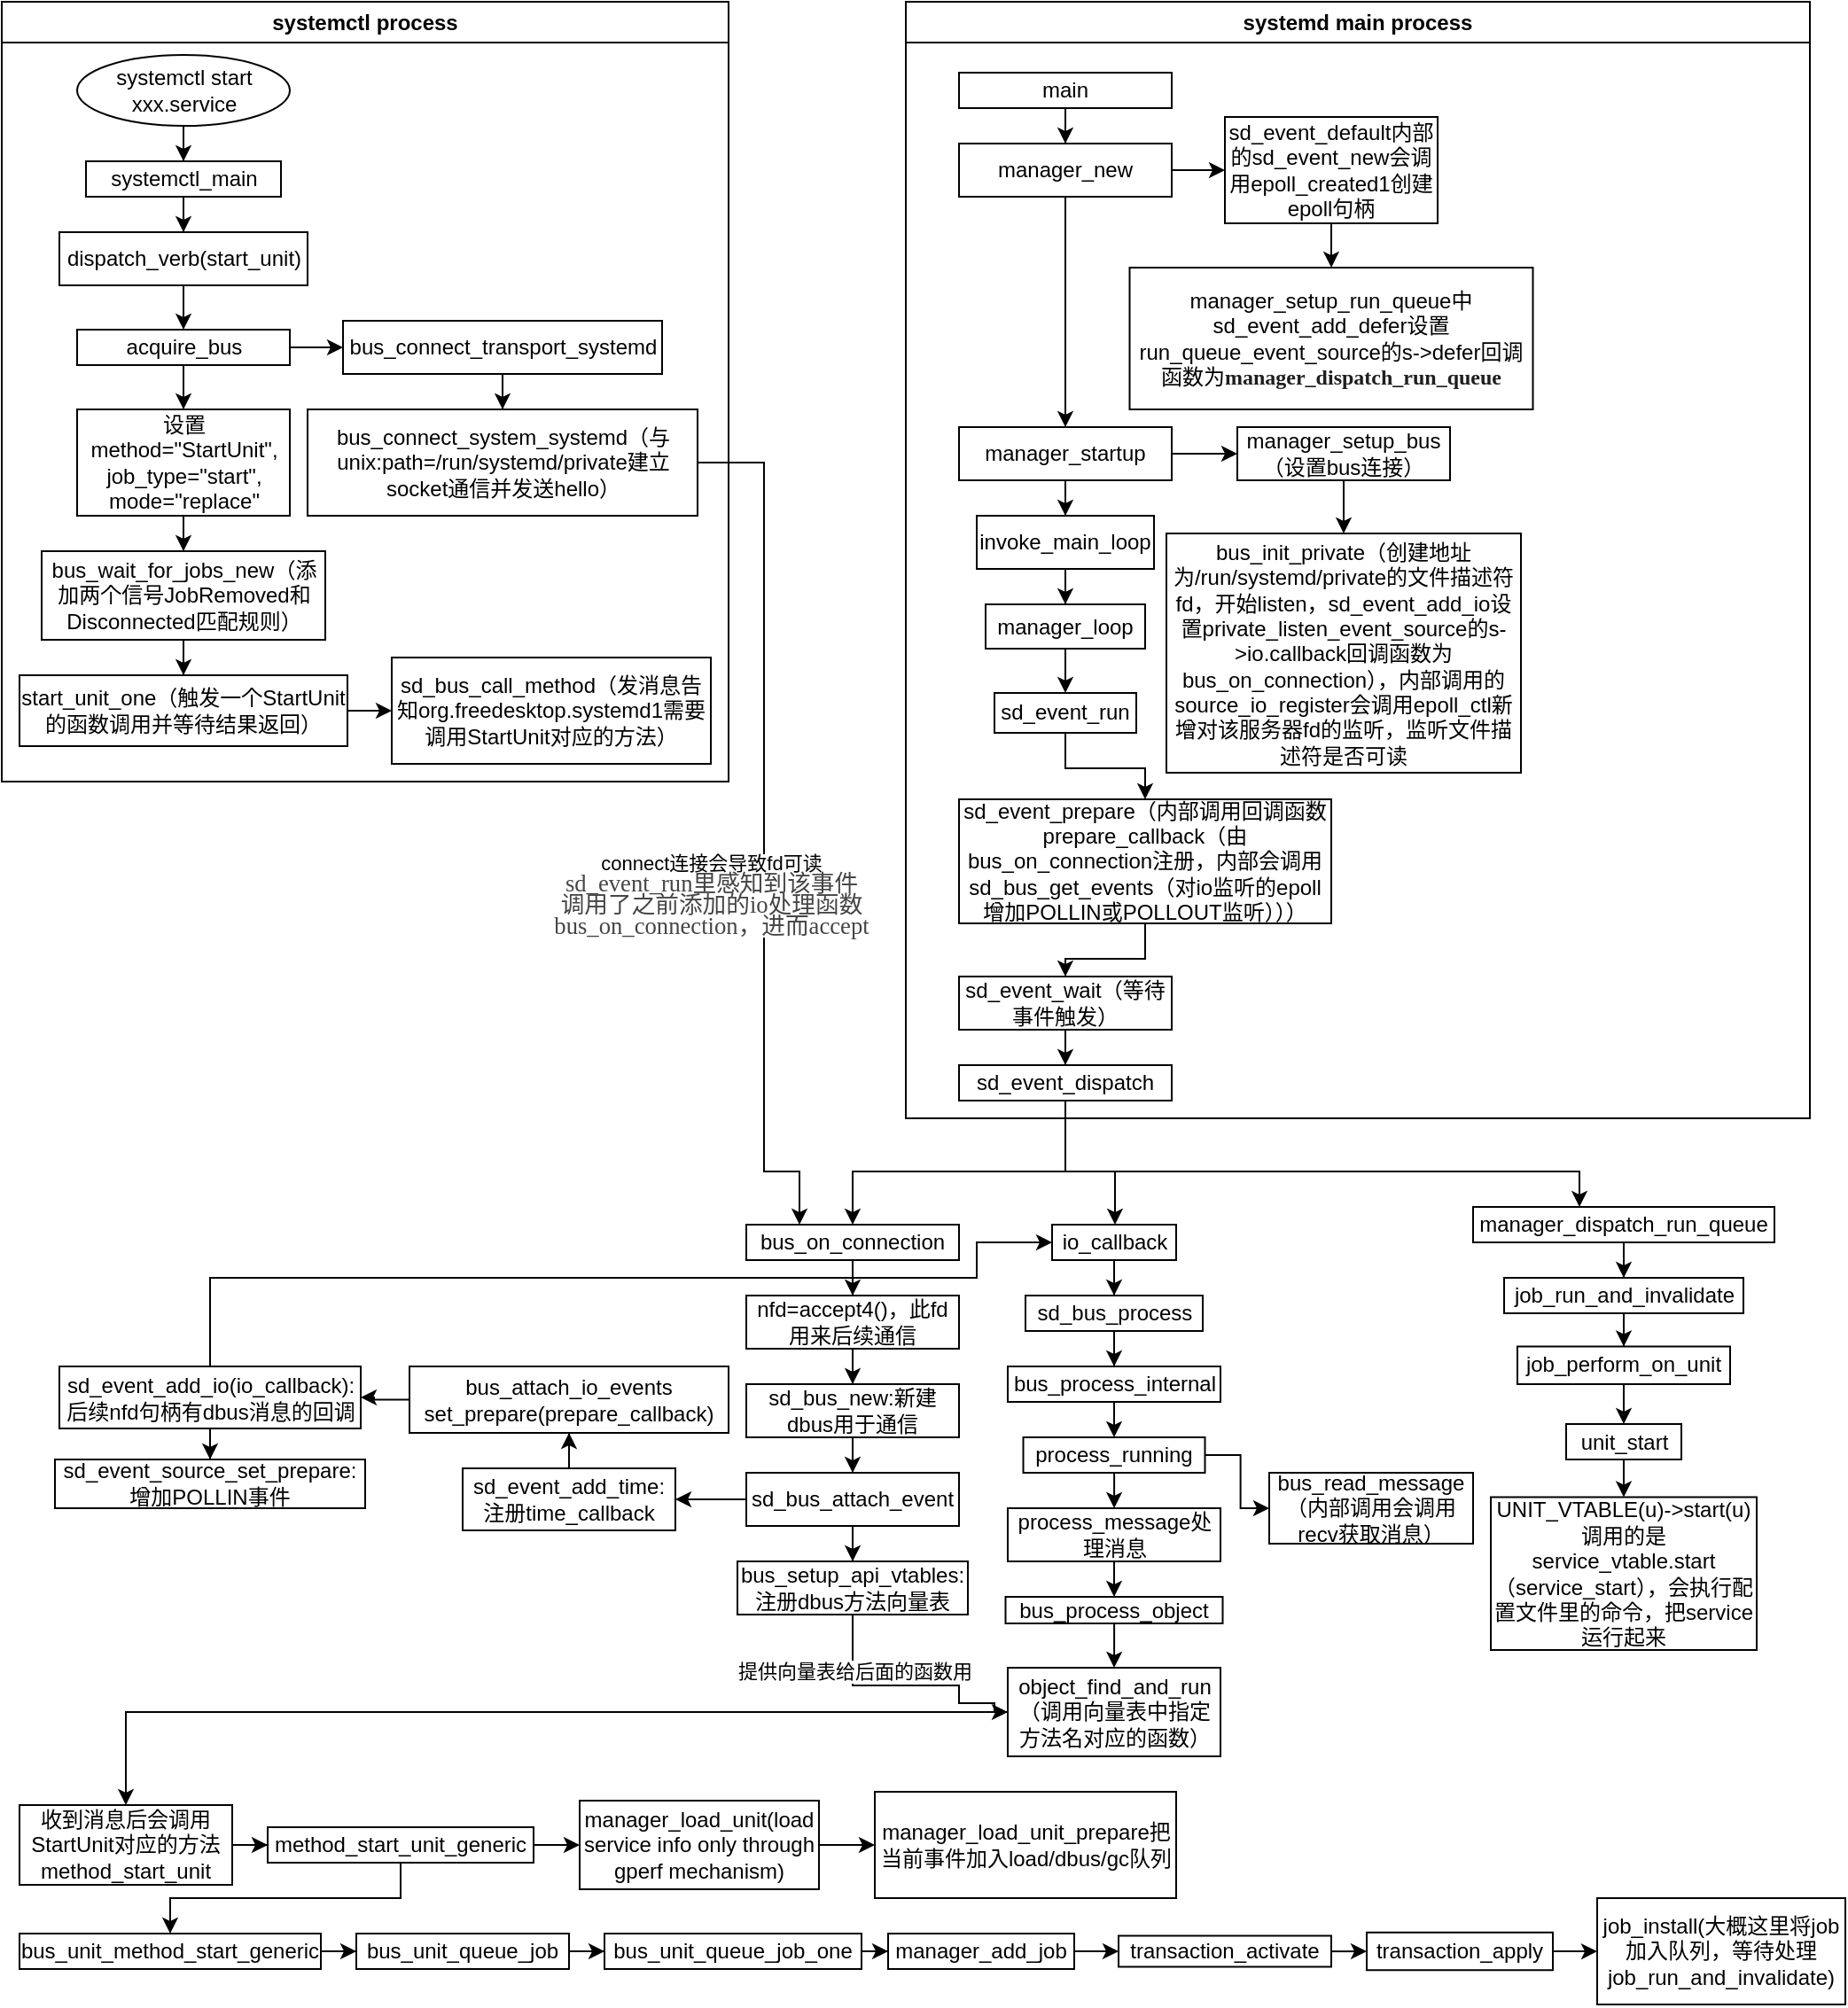 <mxfile version="21.6.8" type="github">
  <diagram name="第 1 页" id="Sv8gfq-oGtwOi1AYE0HM">
    <mxGraphModel dx="1724" dy="2164" grid="1" gridSize="10" guides="1" tooltips="1" connect="1" arrows="1" fold="1" page="1" pageScale="1" pageWidth="827" pageHeight="1169" math="0" shadow="0">
      <root>
        <mxCell id="0" />
        <mxCell id="1" parent="0" />
        <mxCell id="uN5XoOegQ3-Jw41yovLt-6" value="systemctl process" style="swimlane;whiteSpace=wrap;html=1;" vertex="1" parent="1">
          <mxGeometry x="20" y="-60" width="410" height="440" as="geometry">
            <mxRectangle x="70" y="-100" width="140" height="30" as="alternateBounds" />
          </mxGeometry>
        </mxCell>
        <mxCell id="uN5XoOegQ3-Jw41yovLt-11" value="" style="edgeStyle=orthogonalEdgeStyle;rounded=0;orthogonalLoop=1;jettySize=auto;html=1;" edge="1" parent="uN5XoOegQ3-Jw41yovLt-6" source="uN5XoOegQ3-Jw41yovLt-3" target="uN5XoOegQ3-Jw41yovLt-10">
          <mxGeometry relative="1" as="geometry" />
        </mxCell>
        <mxCell id="uN5XoOegQ3-Jw41yovLt-3" value="systemctl_main" style="whiteSpace=wrap;html=1;rounded=0;" vertex="1" parent="uN5XoOegQ3-Jw41yovLt-6">
          <mxGeometry x="47.5" y="90" width="110" height="20" as="geometry" />
        </mxCell>
        <mxCell id="uN5XoOegQ3-Jw41yovLt-31" style="edgeStyle=orthogonalEdgeStyle;rounded=0;orthogonalLoop=1;jettySize=auto;html=1;entryX=0.5;entryY=0;entryDx=0;entryDy=0;" edge="1" parent="uN5XoOegQ3-Jw41yovLt-6" source="uN5XoOegQ3-Jw41yovLt-8" target="uN5XoOegQ3-Jw41yovLt-3">
          <mxGeometry relative="1" as="geometry" />
        </mxCell>
        <mxCell id="uN5XoOegQ3-Jw41yovLt-8" value="systemctl start xxx.service" style="ellipse;whiteSpace=wrap;html=1;" vertex="1" parent="uN5XoOegQ3-Jw41yovLt-6">
          <mxGeometry x="42.5" y="30" width="120" height="40" as="geometry" />
        </mxCell>
        <mxCell id="uN5XoOegQ3-Jw41yovLt-13" value="" style="edgeStyle=orthogonalEdgeStyle;rounded=0;orthogonalLoop=1;jettySize=auto;html=1;" edge="1" parent="uN5XoOegQ3-Jw41yovLt-6" source="uN5XoOegQ3-Jw41yovLt-10" target="uN5XoOegQ3-Jw41yovLt-12">
          <mxGeometry relative="1" as="geometry" />
        </mxCell>
        <mxCell id="uN5XoOegQ3-Jw41yovLt-10" value="dispatch_verb(start_unit)" style="whiteSpace=wrap;html=1;rounded=0;" vertex="1" parent="uN5XoOegQ3-Jw41yovLt-6">
          <mxGeometry x="32.5" y="130" width="140" height="30" as="geometry" />
        </mxCell>
        <mxCell id="uN5XoOegQ3-Jw41yovLt-15" value="" style="edgeStyle=orthogonalEdgeStyle;rounded=0;orthogonalLoop=1;jettySize=auto;html=1;" edge="1" parent="uN5XoOegQ3-Jw41yovLt-6" source="uN5XoOegQ3-Jw41yovLt-12" target="uN5XoOegQ3-Jw41yovLt-14">
          <mxGeometry relative="1" as="geometry" />
        </mxCell>
        <mxCell id="uN5XoOegQ3-Jw41yovLt-19" value="" style="edgeStyle=orthogonalEdgeStyle;rounded=0;orthogonalLoop=1;jettySize=auto;html=1;" edge="1" parent="uN5XoOegQ3-Jw41yovLt-6" source="uN5XoOegQ3-Jw41yovLt-12" target="uN5XoOegQ3-Jw41yovLt-18">
          <mxGeometry relative="1" as="geometry" />
        </mxCell>
        <mxCell id="uN5XoOegQ3-Jw41yovLt-12" value="acquire_bus" style="rounded=0;whiteSpace=wrap;html=1;" vertex="1" parent="uN5XoOegQ3-Jw41yovLt-6">
          <mxGeometry x="42.5" y="185" width="120" height="20" as="geometry" />
        </mxCell>
        <mxCell id="uN5XoOegQ3-Jw41yovLt-17" value="" style="edgeStyle=orthogonalEdgeStyle;rounded=0;orthogonalLoop=1;jettySize=auto;html=1;" edge="1" parent="uN5XoOegQ3-Jw41yovLt-6" source="uN5XoOegQ3-Jw41yovLt-14" target="uN5XoOegQ3-Jw41yovLt-16">
          <mxGeometry relative="1" as="geometry" />
        </mxCell>
        <mxCell id="uN5XoOegQ3-Jw41yovLt-14" value="bus_connect_transport_systemd" style="whiteSpace=wrap;html=1;rounded=0;" vertex="1" parent="uN5XoOegQ3-Jw41yovLt-6">
          <mxGeometry x="192.5" y="180" width="180" height="30" as="geometry" />
        </mxCell>
        <mxCell id="uN5XoOegQ3-Jw41yovLt-16" value="bus_connect_system_systemd（与unix:path=/run/systemd/private建立socket通信并发送hello）" style="whiteSpace=wrap;html=1;rounded=0;" vertex="1" parent="uN5XoOegQ3-Jw41yovLt-6">
          <mxGeometry x="172.5" y="230" width="220" height="60" as="geometry" />
        </mxCell>
        <mxCell id="uN5XoOegQ3-Jw41yovLt-23" value="" style="edgeStyle=orthogonalEdgeStyle;rounded=0;orthogonalLoop=1;jettySize=auto;html=1;" edge="1" parent="uN5XoOegQ3-Jw41yovLt-6" source="uN5XoOegQ3-Jw41yovLt-18" target="uN5XoOegQ3-Jw41yovLt-22">
          <mxGeometry relative="1" as="geometry" />
        </mxCell>
        <mxCell id="uN5XoOegQ3-Jw41yovLt-18" value="设置method=&quot;StartUnit&quot;, job_type=&quot;start&quot;, mode=&quot;replace&quot;" style="whiteSpace=wrap;html=1;rounded=0;" vertex="1" parent="uN5XoOegQ3-Jw41yovLt-6">
          <mxGeometry x="42.5" y="230" width="120" height="60" as="geometry" />
        </mxCell>
        <mxCell id="uN5XoOegQ3-Jw41yovLt-25" value="" style="edgeStyle=orthogonalEdgeStyle;rounded=0;orthogonalLoop=1;jettySize=auto;html=1;" edge="1" parent="uN5XoOegQ3-Jw41yovLt-6" source="uN5XoOegQ3-Jw41yovLt-22" target="uN5XoOegQ3-Jw41yovLt-24">
          <mxGeometry relative="1" as="geometry" />
        </mxCell>
        <mxCell id="uN5XoOegQ3-Jw41yovLt-22" value="bus_wait_for_jobs_new（添加两个信号JobRemoved和Disconnected匹配规则）" style="whiteSpace=wrap;html=1;rounded=0;" vertex="1" parent="uN5XoOegQ3-Jw41yovLt-6">
          <mxGeometry x="22.5" y="310" width="160" height="50" as="geometry" />
        </mxCell>
        <mxCell id="uN5XoOegQ3-Jw41yovLt-27" value="" style="edgeStyle=orthogonalEdgeStyle;rounded=0;orthogonalLoop=1;jettySize=auto;html=1;" edge="1" parent="uN5XoOegQ3-Jw41yovLt-6" source="uN5XoOegQ3-Jw41yovLt-24" target="uN5XoOegQ3-Jw41yovLt-26">
          <mxGeometry relative="1" as="geometry" />
        </mxCell>
        <mxCell id="uN5XoOegQ3-Jw41yovLt-24" value="start_unit_one（触发一个StartUnit的函数调用并等待结果返回）" style="whiteSpace=wrap;html=1;rounded=0;" vertex="1" parent="uN5XoOegQ3-Jw41yovLt-6">
          <mxGeometry x="10" y="380" width="185" height="40" as="geometry" />
        </mxCell>
        <mxCell id="uN5XoOegQ3-Jw41yovLt-26" value="sd_bus_call_method（发消息告知org.freedesktop.systemd1需要调用StartUnit对应的方法）" style="whiteSpace=wrap;html=1;rounded=0;" vertex="1" parent="uN5XoOegQ3-Jw41yovLt-6">
          <mxGeometry x="220" y="370" width="180" height="60" as="geometry" />
        </mxCell>
        <mxCell id="uN5XoOegQ3-Jw41yovLt-33" value="systemd main process" style="swimlane;whiteSpace=wrap;html=1;" vertex="1" parent="1">
          <mxGeometry x="530" y="-60" width="510" height="630" as="geometry">
            <mxRectangle x="530" y="-60" width="170" height="30" as="alternateBounds" />
          </mxGeometry>
        </mxCell>
        <mxCell id="uN5XoOegQ3-Jw41yovLt-36" value="" style="edgeStyle=orthogonalEdgeStyle;rounded=0;orthogonalLoop=1;jettySize=auto;html=1;" edge="1" parent="uN5XoOegQ3-Jw41yovLt-33" source="uN5XoOegQ3-Jw41yovLt-34" target="uN5XoOegQ3-Jw41yovLt-35">
          <mxGeometry relative="1" as="geometry" />
        </mxCell>
        <mxCell id="uN5XoOegQ3-Jw41yovLt-34" value="main" style="whiteSpace=wrap;html=1;" vertex="1" parent="uN5XoOegQ3-Jw41yovLt-33">
          <mxGeometry x="30" y="40" width="120" height="20" as="geometry" />
        </mxCell>
        <mxCell id="uN5XoOegQ3-Jw41yovLt-38" value="" style="edgeStyle=orthogonalEdgeStyle;rounded=0;orthogonalLoop=1;jettySize=auto;html=1;" edge="1" parent="uN5XoOegQ3-Jw41yovLt-33" source="uN5XoOegQ3-Jw41yovLt-35" target="uN5XoOegQ3-Jw41yovLt-37">
          <mxGeometry relative="1" as="geometry" />
        </mxCell>
        <mxCell id="uN5XoOegQ3-Jw41yovLt-47" value="" style="edgeStyle=orthogonalEdgeStyle;rounded=0;orthogonalLoop=1;jettySize=auto;html=1;" edge="1" parent="uN5XoOegQ3-Jw41yovLt-33" source="uN5XoOegQ3-Jw41yovLt-35" target="uN5XoOegQ3-Jw41yovLt-46">
          <mxGeometry relative="1" as="geometry" />
        </mxCell>
        <mxCell id="uN5XoOegQ3-Jw41yovLt-35" value="manager_new" style="whiteSpace=wrap;html=1;" vertex="1" parent="uN5XoOegQ3-Jw41yovLt-33">
          <mxGeometry x="30" y="80" width="120" height="30" as="geometry" />
        </mxCell>
        <mxCell id="uN5XoOegQ3-Jw41yovLt-43" value="" style="edgeStyle=orthogonalEdgeStyle;rounded=0;orthogonalLoop=1;jettySize=auto;html=1;" edge="1" parent="uN5XoOegQ3-Jw41yovLt-33" source="uN5XoOegQ3-Jw41yovLt-37" target="uN5XoOegQ3-Jw41yovLt-39">
          <mxGeometry relative="1" as="geometry" />
        </mxCell>
        <mxCell id="uN5XoOegQ3-Jw41yovLt-37" value="sd_event_default内部的sd_event_new会调用epoll_created1创建epoll句柄" style="whiteSpace=wrap;html=1;" vertex="1" parent="uN5XoOegQ3-Jw41yovLt-33">
          <mxGeometry x="180" y="65" width="120" height="60" as="geometry" />
        </mxCell>
        <mxCell id="uN5XoOegQ3-Jw41yovLt-39" value="manager_setup_run_queue中sd_event_add_defer设置run_queue_event_source的s-&amp;gt;defer回调函数为&lt;span style=&quot;font-family: &amp;quot;Microsoft YaHei&amp;quot;; font-weight: 600;&quot;&gt;&lt;font style=&quot;font-size: 12px;&quot; color=&quot;#1e1e1e&quot;&gt;manager_dispatch_run_queue&lt;/font&gt;&lt;/span&gt;" style="whiteSpace=wrap;html=1;align=center;verticalAlign=middle;" vertex="1" parent="uN5XoOegQ3-Jw41yovLt-33">
          <mxGeometry x="126.25" y="150" width="227.5" height="80" as="geometry" />
        </mxCell>
        <mxCell id="uN5XoOegQ3-Jw41yovLt-50" value="" style="edgeStyle=orthogonalEdgeStyle;rounded=0;orthogonalLoop=1;jettySize=auto;html=1;" edge="1" parent="uN5XoOegQ3-Jw41yovLt-33" source="uN5XoOegQ3-Jw41yovLt-46" target="uN5XoOegQ3-Jw41yovLt-49">
          <mxGeometry relative="1" as="geometry" />
        </mxCell>
        <mxCell id="uN5XoOegQ3-Jw41yovLt-54" value="" style="edgeStyle=orthogonalEdgeStyle;rounded=0;orthogonalLoop=1;jettySize=auto;html=1;" edge="1" parent="uN5XoOegQ3-Jw41yovLt-33" source="uN5XoOegQ3-Jw41yovLt-46" target="uN5XoOegQ3-Jw41yovLt-53">
          <mxGeometry relative="1" as="geometry" />
        </mxCell>
        <mxCell id="uN5XoOegQ3-Jw41yovLt-46" value="manager_startup" style="whiteSpace=wrap;html=1;" vertex="1" parent="uN5XoOegQ3-Jw41yovLt-33">
          <mxGeometry x="30" y="240" width="120" height="30" as="geometry" />
        </mxCell>
        <mxCell id="uN5XoOegQ3-Jw41yovLt-52" value="" style="edgeStyle=orthogonalEdgeStyle;rounded=0;orthogonalLoop=1;jettySize=auto;html=1;" edge="1" parent="uN5XoOegQ3-Jw41yovLt-33" source="uN5XoOegQ3-Jw41yovLt-49" target="uN5XoOegQ3-Jw41yovLt-51">
          <mxGeometry relative="1" as="geometry" />
        </mxCell>
        <mxCell id="uN5XoOegQ3-Jw41yovLt-49" value="manager_setup_bus（设置bus连接）" style="whiteSpace=wrap;html=1;" vertex="1" parent="uN5XoOegQ3-Jw41yovLt-33">
          <mxGeometry x="187" y="240" width="120" height="30" as="geometry" />
        </mxCell>
        <mxCell id="uN5XoOegQ3-Jw41yovLt-51" value="bus_init_private（创建地址为/run/systemd/private的文件描述符fd，开始listen，sd_event_add_io设置private_listen_event_source的s-&amp;gt;io.callback回调函数为bus_on_connection），内部调用的source_io_register会调用epoll_ctl新增对该服务器fd的监听，监听文件描述符是否可读" style="whiteSpace=wrap;html=1;" vertex="1" parent="uN5XoOegQ3-Jw41yovLt-33">
          <mxGeometry x="147" y="300" width="200" height="135" as="geometry" />
        </mxCell>
        <mxCell id="uN5XoOegQ3-Jw41yovLt-56" value="" style="edgeStyle=orthogonalEdgeStyle;rounded=0;orthogonalLoop=1;jettySize=auto;html=1;" edge="1" parent="uN5XoOegQ3-Jw41yovLt-33" source="uN5XoOegQ3-Jw41yovLt-53" target="uN5XoOegQ3-Jw41yovLt-55">
          <mxGeometry relative="1" as="geometry" />
        </mxCell>
        <mxCell id="uN5XoOegQ3-Jw41yovLt-53" value="invoke_main_loop" style="whiteSpace=wrap;html=1;" vertex="1" parent="uN5XoOegQ3-Jw41yovLt-33">
          <mxGeometry x="40" y="290" width="100" height="30" as="geometry" />
        </mxCell>
        <mxCell id="uN5XoOegQ3-Jw41yovLt-58" value="" style="edgeStyle=orthogonalEdgeStyle;rounded=0;orthogonalLoop=1;jettySize=auto;html=1;" edge="1" parent="uN5XoOegQ3-Jw41yovLt-33" source="uN5XoOegQ3-Jw41yovLt-55" target="uN5XoOegQ3-Jw41yovLt-57">
          <mxGeometry relative="1" as="geometry" />
        </mxCell>
        <mxCell id="uN5XoOegQ3-Jw41yovLt-55" value="manager_loop" style="whiteSpace=wrap;html=1;" vertex="1" parent="uN5XoOegQ3-Jw41yovLt-33">
          <mxGeometry x="45" y="340" width="90" height="25" as="geometry" />
        </mxCell>
        <mxCell id="uN5XoOegQ3-Jw41yovLt-60" value="" style="edgeStyle=orthogonalEdgeStyle;rounded=0;orthogonalLoop=1;jettySize=auto;html=1;" edge="1" parent="uN5XoOegQ3-Jw41yovLt-33" source="uN5XoOegQ3-Jw41yovLt-57" target="uN5XoOegQ3-Jw41yovLt-59">
          <mxGeometry relative="1" as="geometry" />
        </mxCell>
        <mxCell id="uN5XoOegQ3-Jw41yovLt-57" value="sd_event_run" style="whiteSpace=wrap;html=1;" vertex="1" parent="uN5XoOegQ3-Jw41yovLt-33">
          <mxGeometry x="50" y="390" width="80" height="22.5" as="geometry" />
        </mxCell>
        <mxCell id="uN5XoOegQ3-Jw41yovLt-62" value="" style="edgeStyle=orthogonalEdgeStyle;rounded=0;orthogonalLoop=1;jettySize=auto;html=1;" edge="1" parent="uN5XoOegQ3-Jw41yovLt-33" source="uN5XoOegQ3-Jw41yovLt-59" target="uN5XoOegQ3-Jw41yovLt-61">
          <mxGeometry relative="1" as="geometry" />
        </mxCell>
        <mxCell id="uN5XoOegQ3-Jw41yovLt-59" value="sd_event_prepare（内部调用回调函数prepare_callback（由bus_on_connection注册，内部会调用sd_bus_get_events（对io监听的epoll增加POLLIN或POLLOUT监听）））" style="whiteSpace=wrap;html=1;" vertex="1" parent="uN5XoOegQ3-Jw41yovLt-33">
          <mxGeometry x="30" y="450" width="210" height="70" as="geometry" />
        </mxCell>
        <mxCell id="uN5XoOegQ3-Jw41yovLt-64" value="" style="edgeStyle=orthogonalEdgeStyle;rounded=0;orthogonalLoop=1;jettySize=auto;html=1;" edge="1" parent="uN5XoOegQ3-Jw41yovLt-33" source="uN5XoOegQ3-Jw41yovLt-61" target="uN5XoOegQ3-Jw41yovLt-63">
          <mxGeometry relative="1" as="geometry" />
        </mxCell>
        <mxCell id="uN5XoOegQ3-Jw41yovLt-61" value="sd_event_wait（等待事件触发）" style="whiteSpace=wrap;html=1;" vertex="1" parent="uN5XoOegQ3-Jw41yovLt-33">
          <mxGeometry x="30" y="550" width="120" height="30" as="geometry" />
        </mxCell>
        <mxCell id="uN5XoOegQ3-Jw41yovLt-63" value="sd_event_dispatch" style="whiteSpace=wrap;html=1;" vertex="1" parent="uN5XoOegQ3-Jw41yovLt-33">
          <mxGeometry x="30" y="600" width="120" height="20" as="geometry" />
        </mxCell>
        <mxCell id="uN5XoOegQ3-Jw41yovLt-67" style="edgeStyle=orthogonalEdgeStyle;rounded=0;orthogonalLoop=1;jettySize=auto;html=1;entryX=0.25;entryY=0;entryDx=0;entryDy=0;" edge="1" parent="1" source="uN5XoOegQ3-Jw41yovLt-16" target="uN5XoOegQ3-Jw41yovLt-65">
          <mxGeometry relative="1" as="geometry">
            <Array as="points">
              <mxPoint x="450" y="200" />
              <mxPoint x="450" y="600" />
              <mxPoint x="470" y="600" />
            </Array>
          </mxGeometry>
        </mxCell>
        <mxCell id="uN5XoOegQ3-Jw41yovLt-68" value="&lt;p style=&quot;margin: 0px; line-height: 100%;&quot; align=&quot;center&quot;&gt;connect连接会导致fd可读&lt;/p&gt;&lt;p style=&quot;margin: 0px; line-height: 100%;&quot; align=&quot;center&quot;&gt;&lt;span style=&quot;color: rgb(69, 69, 69); font-family: &amp;quot;Microsoft YaHei&amp;quot;; font-size: 10pt;&quot;&gt;sd_event_run里感知到该事件&lt;/span&gt;&lt;/p&gt;&lt;p style=&quot;margin: 0px; line-height: 100%;&quot; align=&quot;center&quot;&gt;&lt;span style=&quot;font-family: &amp;quot;Microsoft YaHei&amp;quot;; font-size: 10pt; color: rgb(69, 69, 69);&quot;&gt;调用了之前添加的io处理函数&lt;/span&gt;&lt;/p&gt;&lt;p style=&quot;margin: 0px; line-height: 100%;&quot; align=&quot;center&quot;&gt;&lt;span style=&quot;font-family: &amp;quot;Microsoft YaHei&amp;quot;; font-size: 10pt; color: rgb(69, 69, 69);&quot;&gt;bus_on_connection，进而accept&lt;/span&gt;&lt;/p&gt;" style="edgeLabel;html=1;align=center;verticalAlign=middle;resizable=0;points=[];labelBackgroundColor=default;labelBorderColor=none;" vertex="1" connectable="0" parent="uN5XoOegQ3-Jw41yovLt-67">
          <mxGeometry x="-0.057" y="-1" relative="1" as="geometry">
            <mxPoint x="-29" y="51" as="offset" />
          </mxGeometry>
        </mxCell>
        <mxCell id="uN5XoOegQ3-Jw41yovLt-70" value="" style="edgeStyle=orthogonalEdgeStyle;rounded=0;orthogonalLoop=1;jettySize=auto;html=1;" edge="1" parent="1" source="uN5XoOegQ3-Jw41yovLt-65" target="uN5XoOegQ3-Jw41yovLt-69">
          <mxGeometry relative="1" as="geometry" />
        </mxCell>
        <mxCell id="uN5XoOegQ3-Jw41yovLt-65" value="bus_on_connection" style="whiteSpace=wrap;html=1;" vertex="1" parent="1">
          <mxGeometry x="440" y="630" width="120" height="20" as="geometry" />
        </mxCell>
        <mxCell id="uN5XoOegQ3-Jw41yovLt-66" value="" style="edgeStyle=orthogonalEdgeStyle;rounded=0;orthogonalLoop=1;jettySize=auto;html=1;" edge="1" parent="1" source="uN5XoOegQ3-Jw41yovLt-63" target="uN5XoOegQ3-Jw41yovLt-65">
          <mxGeometry relative="1" as="geometry">
            <Array as="points">
              <mxPoint x="620" y="600" />
              <mxPoint x="500" y="600" />
            </Array>
          </mxGeometry>
        </mxCell>
        <mxCell id="uN5XoOegQ3-Jw41yovLt-72" value="" style="edgeStyle=orthogonalEdgeStyle;rounded=0;orthogonalLoop=1;jettySize=auto;html=1;" edge="1" parent="1" source="uN5XoOegQ3-Jw41yovLt-69" target="uN5XoOegQ3-Jw41yovLt-71">
          <mxGeometry relative="1" as="geometry" />
        </mxCell>
        <mxCell id="uN5XoOegQ3-Jw41yovLt-69" value="nfd=accept4()，此fd用来后续通信" style="whiteSpace=wrap;html=1;" vertex="1" parent="1">
          <mxGeometry x="440" y="670" width="120" height="30" as="geometry" />
        </mxCell>
        <mxCell id="uN5XoOegQ3-Jw41yovLt-74" value="" style="edgeStyle=orthogonalEdgeStyle;rounded=0;orthogonalLoop=1;jettySize=auto;html=1;" edge="1" parent="1" source="uN5XoOegQ3-Jw41yovLt-71" target="uN5XoOegQ3-Jw41yovLt-73">
          <mxGeometry relative="1" as="geometry" />
        </mxCell>
        <mxCell id="uN5XoOegQ3-Jw41yovLt-71" value="sd_bus_new:新建dbus用于通信" style="whiteSpace=wrap;html=1;" vertex="1" parent="1">
          <mxGeometry x="440" y="720" width="120" height="30" as="geometry" />
        </mxCell>
        <mxCell id="uN5XoOegQ3-Jw41yovLt-76" value="" style="edgeStyle=orthogonalEdgeStyle;rounded=0;orthogonalLoop=1;jettySize=auto;html=1;" edge="1" parent="1" source="uN5XoOegQ3-Jw41yovLt-73" target="uN5XoOegQ3-Jw41yovLt-75">
          <mxGeometry relative="1" as="geometry" />
        </mxCell>
        <mxCell id="uN5XoOegQ3-Jw41yovLt-78" value="" style="edgeStyle=orthogonalEdgeStyle;rounded=0;orthogonalLoop=1;jettySize=auto;html=1;" edge="1" parent="1" source="uN5XoOegQ3-Jw41yovLt-73" target="uN5XoOegQ3-Jw41yovLt-77">
          <mxGeometry relative="1" as="geometry" />
        </mxCell>
        <mxCell id="uN5XoOegQ3-Jw41yovLt-73" value="sd_bus_attach_event" style="whiteSpace=wrap;html=1;" vertex="1" parent="1">
          <mxGeometry x="440" y="770" width="120" height="30" as="geometry" />
        </mxCell>
        <mxCell id="uN5XoOegQ3-Jw41yovLt-104" style="edgeStyle=orthogonalEdgeStyle;rounded=0;orthogonalLoop=1;jettySize=auto;html=1;entryX=0;entryY=0.5;entryDx=0;entryDy=0;" edge="1" parent="1" source="uN5XoOegQ3-Jw41yovLt-75" target="uN5XoOegQ3-Jw41yovLt-102">
          <mxGeometry relative="1" as="geometry">
            <Array as="points">
              <mxPoint x="500" y="890" />
              <mxPoint x="560" y="890" />
              <mxPoint x="560" y="900" />
              <mxPoint x="580" y="900" />
              <mxPoint x="580" y="905" />
            </Array>
          </mxGeometry>
        </mxCell>
        <mxCell id="uN5XoOegQ3-Jw41yovLt-105" value="提供向量表给后面的函数用" style="edgeLabel;html=1;align=center;verticalAlign=middle;resizable=0;points=[];" vertex="1" connectable="0" parent="uN5XoOegQ3-Jw41yovLt-104">
          <mxGeometry x="-0.561" y="1" relative="1" as="geometry">
            <mxPoint as="offset" />
          </mxGeometry>
        </mxCell>
        <mxCell id="uN5XoOegQ3-Jw41yovLt-75" value="bus_setup_api_vtables:注册dbus方法向量表" style="whiteSpace=wrap;html=1;" vertex="1" parent="1">
          <mxGeometry x="435" y="820" width="130" height="30" as="geometry" />
        </mxCell>
        <mxCell id="uN5XoOegQ3-Jw41yovLt-80" value="" style="edgeStyle=orthogonalEdgeStyle;rounded=0;orthogonalLoop=1;jettySize=auto;html=1;" edge="1" parent="1" source="uN5XoOegQ3-Jw41yovLt-77" target="uN5XoOegQ3-Jw41yovLt-79">
          <mxGeometry relative="1" as="geometry" />
        </mxCell>
        <mxCell id="uN5XoOegQ3-Jw41yovLt-77" value="sd_event_add_time:注册time_callback" style="whiteSpace=wrap;html=1;" vertex="1" parent="1">
          <mxGeometry x="280" y="767.5" width="120" height="35" as="geometry" />
        </mxCell>
        <mxCell id="uN5XoOegQ3-Jw41yovLt-82" value="" style="edgeStyle=orthogonalEdgeStyle;rounded=0;orthogonalLoop=1;jettySize=auto;html=1;" edge="1" parent="1" source="uN5XoOegQ3-Jw41yovLt-79" target="uN5XoOegQ3-Jw41yovLt-81">
          <mxGeometry relative="1" as="geometry" />
        </mxCell>
        <mxCell id="uN5XoOegQ3-Jw41yovLt-79" value="bus_attach_io_events&lt;br&gt;set_prepare(prepare_callback)" style="whiteSpace=wrap;html=1;" vertex="1" parent="1">
          <mxGeometry x="250" y="710" width="180" height="37.5" as="geometry" />
        </mxCell>
        <mxCell id="uN5XoOegQ3-Jw41yovLt-86" value="" style="edgeStyle=orthogonalEdgeStyle;rounded=0;orthogonalLoop=1;jettySize=auto;html=1;" edge="1" parent="1" source="uN5XoOegQ3-Jw41yovLt-81" target="uN5XoOegQ3-Jw41yovLt-85">
          <mxGeometry relative="1" as="geometry" />
        </mxCell>
        <mxCell id="uN5XoOegQ3-Jw41yovLt-89" style="edgeStyle=orthogonalEdgeStyle;rounded=0;orthogonalLoop=1;jettySize=auto;html=1;entryX=0;entryY=0.5;entryDx=0;entryDy=0;" edge="1" parent="1" source="uN5XoOegQ3-Jw41yovLt-81" target="uN5XoOegQ3-Jw41yovLt-87">
          <mxGeometry relative="1" as="geometry">
            <Array as="points">
              <mxPoint x="138" y="660" />
              <mxPoint x="570" y="660" />
              <mxPoint x="570" y="640" />
            </Array>
          </mxGeometry>
        </mxCell>
        <mxCell id="uN5XoOegQ3-Jw41yovLt-81" value="sd_event_add_io(io_callback):后续nfd句柄有dbus消息的回调" style="whiteSpace=wrap;html=1;" vertex="1" parent="1">
          <mxGeometry x="52.5" y="710" width="170" height="35" as="geometry" />
        </mxCell>
        <mxCell id="uN5XoOegQ3-Jw41yovLt-85" value="sd_event_source_set_prepare:增加POLLIN事件" style="whiteSpace=wrap;html=1;" vertex="1" parent="1">
          <mxGeometry x="50" y="762.5" width="175" height="27.5" as="geometry" />
        </mxCell>
        <mxCell id="uN5XoOegQ3-Jw41yovLt-91" value="" style="edgeStyle=orthogonalEdgeStyle;rounded=0;orthogonalLoop=1;jettySize=auto;html=1;" edge="1" parent="1" source="uN5XoOegQ3-Jw41yovLt-87" target="uN5XoOegQ3-Jw41yovLt-90">
          <mxGeometry relative="1" as="geometry" />
        </mxCell>
        <mxCell id="uN5XoOegQ3-Jw41yovLt-87" value="io_callback" style="whiteSpace=wrap;html=1;" vertex="1" parent="1">
          <mxGeometry x="612.5" y="630" width="70" height="20" as="geometry" />
        </mxCell>
        <mxCell id="uN5XoOegQ3-Jw41yovLt-88" value="" style="edgeStyle=orthogonalEdgeStyle;rounded=0;orthogonalLoop=1;jettySize=auto;html=1;" edge="1" parent="1" source="uN5XoOegQ3-Jw41yovLt-63" target="uN5XoOegQ3-Jw41yovLt-87">
          <mxGeometry relative="1" as="geometry">
            <Array as="points">
              <mxPoint x="620" y="600" />
              <mxPoint x="648" y="600" />
            </Array>
          </mxGeometry>
        </mxCell>
        <mxCell id="uN5XoOegQ3-Jw41yovLt-93" value="" style="edgeStyle=orthogonalEdgeStyle;rounded=0;orthogonalLoop=1;jettySize=auto;html=1;" edge="1" parent="1" source="uN5XoOegQ3-Jw41yovLt-90" target="uN5XoOegQ3-Jw41yovLt-92">
          <mxGeometry relative="1" as="geometry" />
        </mxCell>
        <mxCell id="uN5XoOegQ3-Jw41yovLt-90" value="sd_bus_process" style="whiteSpace=wrap;html=1;" vertex="1" parent="1">
          <mxGeometry x="597.5" y="670" width="100" height="20" as="geometry" />
        </mxCell>
        <mxCell id="uN5XoOegQ3-Jw41yovLt-95" value="" style="edgeStyle=orthogonalEdgeStyle;rounded=0;orthogonalLoop=1;jettySize=auto;html=1;" edge="1" parent="1" source="uN5XoOegQ3-Jw41yovLt-92" target="uN5XoOegQ3-Jw41yovLt-94">
          <mxGeometry relative="1" as="geometry" />
        </mxCell>
        <mxCell id="uN5XoOegQ3-Jw41yovLt-92" value="bus_process_internal" style="whiteSpace=wrap;html=1;" vertex="1" parent="1">
          <mxGeometry x="587.5" y="710" width="120" height="20" as="geometry" />
        </mxCell>
        <mxCell id="uN5XoOegQ3-Jw41yovLt-97" value="" style="edgeStyle=orthogonalEdgeStyle;rounded=0;orthogonalLoop=1;jettySize=auto;html=1;" edge="1" parent="1" source="uN5XoOegQ3-Jw41yovLt-94" target="uN5XoOegQ3-Jw41yovLt-96">
          <mxGeometry relative="1" as="geometry" />
        </mxCell>
        <mxCell id="uN5XoOegQ3-Jw41yovLt-99" value="" style="edgeStyle=orthogonalEdgeStyle;rounded=0;orthogonalLoop=1;jettySize=auto;html=1;" edge="1" parent="1" source="uN5XoOegQ3-Jw41yovLt-94" target="uN5XoOegQ3-Jw41yovLt-98">
          <mxGeometry relative="1" as="geometry" />
        </mxCell>
        <mxCell id="uN5XoOegQ3-Jw41yovLt-94" value="process_running" style="whiteSpace=wrap;html=1;" vertex="1" parent="1">
          <mxGeometry x="596.25" y="750" width="102.5" height="20" as="geometry" />
        </mxCell>
        <mxCell id="uN5XoOegQ3-Jw41yovLt-101" value="" style="edgeStyle=orthogonalEdgeStyle;rounded=0;orthogonalLoop=1;jettySize=auto;html=1;" edge="1" parent="1" source="uN5XoOegQ3-Jw41yovLt-96" target="uN5XoOegQ3-Jw41yovLt-100">
          <mxGeometry relative="1" as="geometry" />
        </mxCell>
        <mxCell id="uN5XoOegQ3-Jw41yovLt-96" value="process_message处理消息" style="whiteSpace=wrap;html=1;" vertex="1" parent="1">
          <mxGeometry x="587.5" y="790" width="120" height="30" as="geometry" />
        </mxCell>
        <mxCell id="uN5XoOegQ3-Jw41yovLt-98" value="bus_read_message（内部调用会调用recv获取消息）" style="whiteSpace=wrap;html=1;" vertex="1" parent="1">
          <mxGeometry x="735" y="770" width="115" height="40" as="geometry" />
        </mxCell>
        <mxCell id="uN5XoOegQ3-Jw41yovLt-103" value="" style="edgeStyle=orthogonalEdgeStyle;rounded=0;orthogonalLoop=1;jettySize=auto;html=1;" edge="1" parent="1" source="uN5XoOegQ3-Jw41yovLt-100" target="uN5XoOegQ3-Jw41yovLt-102">
          <mxGeometry relative="1" as="geometry" />
        </mxCell>
        <mxCell id="uN5XoOegQ3-Jw41yovLt-100" value="bus_process_object" style="whiteSpace=wrap;html=1;" vertex="1" parent="1">
          <mxGeometry x="586.25" y="840" width="122.5" height="15" as="geometry" />
        </mxCell>
        <mxCell id="uN5XoOegQ3-Jw41yovLt-108" value="" style="edgeStyle=orthogonalEdgeStyle;rounded=0;orthogonalLoop=1;jettySize=auto;html=1;" edge="1" parent="1" source="uN5XoOegQ3-Jw41yovLt-102" target="uN5XoOegQ3-Jw41yovLt-107">
          <mxGeometry relative="1" as="geometry" />
        </mxCell>
        <mxCell id="uN5XoOegQ3-Jw41yovLt-102" value="object_find_and_run（调用向量表中指定方法名对应的函数）" style="whiteSpace=wrap;html=1;" vertex="1" parent="1">
          <mxGeometry x="587.5" y="880" width="120" height="50" as="geometry" />
        </mxCell>
        <mxCell id="uN5XoOegQ3-Jw41yovLt-111" value="" style="edgeStyle=orthogonalEdgeStyle;rounded=0;orthogonalLoop=1;jettySize=auto;html=1;" edge="1" parent="1" source="uN5XoOegQ3-Jw41yovLt-107" target="uN5XoOegQ3-Jw41yovLt-110">
          <mxGeometry relative="1" as="geometry" />
        </mxCell>
        <mxCell id="uN5XoOegQ3-Jw41yovLt-107" value="收到消息后会调用StartUnit对应的方法method_start_unit" style="whiteSpace=wrap;html=1;" vertex="1" parent="1">
          <mxGeometry x="30" y="957.5" width="120" height="45" as="geometry" />
        </mxCell>
        <mxCell id="uN5XoOegQ3-Jw41yovLt-130" value="" style="edgeStyle=orthogonalEdgeStyle;rounded=0;orthogonalLoop=1;jettySize=auto;html=1;" edge="1" parent="1" source="uN5XoOegQ3-Jw41yovLt-110" target="uN5XoOegQ3-Jw41yovLt-112">
          <mxGeometry relative="1" as="geometry" />
        </mxCell>
        <mxCell id="uN5XoOegQ3-Jw41yovLt-133" style="edgeStyle=orthogonalEdgeStyle;rounded=0;orthogonalLoop=1;jettySize=auto;html=1;entryX=0.5;entryY=0;entryDx=0;entryDy=0;" edge="1" parent="1" source="uN5XoOegQ3-Jw41yovLt-110" target="uN5XoOegQ3-Jw41yovLt-116">
          <mxGeometry relative="1" as="geometry" />
        </mxCell>
        <mxCell id="uN5XoOegQ3-Jw41yovLt-110" value="method_start_unit_generic" style="whiteSpace=wrap;html=1;" vertex="1" parent="1">
          <mxGeometry x="170" y="970" width="150" height="20" as="geometry" />
        </mxCell>
        <mxCell id="uN5XoOegQ3-Jw41yovLt-115" value="" style="edgeStyle=orthogonalEdgeStyle;rounded=0;orthogonalLoop=1;jettySize=auto;html=1;" edge="1" parent="1" source="uN5XoOegQ3-Jw41yovLt-112" target="uN5XoOegQ3-Jw41yovLt-114">
          <mxGeometry relative="1" as="geometry" />
        </mxCell>
        <mxCell id="uN5XoOegQ3-Jw41yovLt-112" value="manager_load_unit(load service info only through gperf mechanism)" style="whiteSpace=wrap;html=1;" vertex="1" parent="1">
          <mxGeometry x="346" y="955" width="135" height="50" as="geometry" />
        </mxCell>
        <mxCell id="uN5XoOegQ3-Jw41yovLt-114" value="manager_load_unit_prepare把当前事件加入load/dbus/gc队列" style="whiteSpace=wrap;html=1;" vertex="1" parent="1">
          <mxGeometry x="512.5" y="950" width="170" height="60" as="geometry" />
        </mxCell>
        <mxCell id="uN5XoOegQ3-Jw41yovLt-119" value="" style="edgeStyle=orthogonalEdgeStyle;rounded=0;orthogonalLoop=1;jettySize=auto;html=1;" edge="1" parent="1" source="uN5XoOegQ3-Jw41yovLt-116" target="uN5XoOegQ3-Jw41yovLt-118">
          <mxGeometry relative="1" as="geometry" />
        </mxCell>
        <mxCell id="uN5XoOegQ3-Jw41yovLt-116" value="bus_unit_method_start_generic" style="whiteSpace=wrap;html=1;" vertex="1" parent="1">
          <mxGeometry x="30" y="1030" width="170" height="20" as="geometry" />
        </mxCell>
        <mxCell id="uN5XoOegQ3-Jw41yovLt-134" value="" style="edgeStyle=orthogonalEdgeStyle;rounded=0;orthogonalLoop=1;jettySize=auto;html=1;" edge="1" parent="1" source="uN5XoOegQ3-Jw41yovLt-118" target="uN5XoOegQ3-Jw41yovLt-120">
          <mxGeometry relative="1" as="geometry" />
        </mxCell>
        <mxCell id="uN5XoOegQ3-Jw41yovLt-118" value="bus_unit_queue_job" style="whiteSpace=wrap;html=1;" vertex="1" parent="1">
          <mxGeometry x="220" y="1030" width="120" height="20" as="geometry" />
        </mxCell>
        <mxCell id="uN5XoOegQ3-Jw41yovLt-135" value="" style="edgeStyle=orthogonalEdgeStyle;rounded=0;orthogonalLoop=1;jettySize=auto;html=1;" edge="1" parent="1" source="uN5XoOegQ3-Jw41yovLt-120" target="uN5XoOegQ3-Jw41yovLt-122">
          <mxGeometry relative="1" as="geometry" />
        </mxCell>
        <mxCell id="uN5XoOegQ3-Jw41yovLt-120" value="bus_unit_queue_job_one" style="whiteSpace=wrap;html=1;" vertex="1" parent="1">
          <mxGeometry x="360" y="1030" width="145" height="20" as="geometry" />
        </mxCell>
        <mxCell id="uN5XoOegQ3-Jw41yovLt-136" value="" style="edgeStyle=orthogonalEdgeStyle;rounded=0;orthogonalLoop=1;jettySize=auto;html=1;" edge="1" parent="1" source="uN5XoOegQ3-Jw41yovLt-122" target="uN5XoOegQ3-Jw41yovLt-124">
          <mxGeometry relative="1" as="geometry" />
        </mxCell>
        <mxCell id="uN5XoOegQ3-Jw41yovLt-122" value="manager_add_job" style="whiteSpace=wrap;html=1;" vertex="1" parent="1">
          <mxGeometry x="520" y="1030" width="105" height="20" as="geometry" />
        </mxCell>
        <mxCell id="uN5XoOegQ3-Jw41yovLt-138" value="" style="edgeStyle=orthogonalEdgeStyle;rounded=0;orthogonalLoop=1;jettySize=auto;html=1;" edge="1" parent="1" source="uN5XoOegQ3-Jw41yovLt-124" target="uN5XoOegQ3-Jw41yovLt-126">
          <mxGeometry relative="1" as="geometry" />
        </mxCell>
        <mxCell id="uN5XoOegQ3-Jw41yovLt-124" value="transaction_activate" style="whiteSpace=wrap;html=1;" vertex="1" parent="1">
          <mxGeometry x="650" y="1031.25" width="120" height="17.5" as="geometry" />
        </mxCell>
        <mxCell id="uN5XoOegQ3-Jw41yovLt-139" value="" style="edgeStyle=orthogonalEdgeStyle;rounded=0;orthogonalLoop=1;jettySize=auto;html=1;" edge="1" parent="1" source="uN5XoOegQ3-Jw41yovLt-126" target="uN5XoOegQ3-Jw41yovLt-128">
          <mxGeometry relative="1" as="geometry" />
        </mxCell>
        <mxCell id="uN5XoOegQ3-Jw41yovLt-126" value="transaction_apply" style="whiteSpace=wrap;html=1;" vertex="1" parent="1">
          <mxGeometry x="790" y="1029.38" width="105" height="21.25" as="geometry" />
        </mxCell>
        <mxCell id="uN5XoOegQ3-Jw41yovLt-128" value="job_install(大概这里将job加入队列，等待处理job_run_and_invalidate)" style="whiteSpace=wrap;html=1;" vertex="1" parent="1">
          <mxGeometry x="920" y="1010.01" width="140" height="60" as="geometry" />
        </mxCell>
        <mxCell id="uN5XoOegQ3-Jw41yovLt-143" value="" style="edgeStyle=orthogonalEdgeStyle;rounded=0;orthogonalLoop=1;jettySize=auto;html=1;" edge="1" parent="1" source="uN5XoOegQ3-Jw41yovLt-140" target="uN5XoOegQ3-Jw41yovLt-142">
          <mxGeometry relative="1" as="geometry" />
        </mxCell>
        <mxCell id="uN5XoOegQ3-Jw41yovLt-140" value="manager_dispatch_run_queue" style="whiteSpace=wrap;html=1;" vertex="1" parent="1">
          <mxGeometry x="850" y="620" width="170" height="20" as="geometry" />
        </mxCell>
        <mxCell id="uN5XoOegQ3-Jw41yovLt-141" value="" style="edgeStyle=orthogonalEdgeStyle;rounded=0;orthogonalLoop=1;jettySize=auto;html=1;" edge="1" parent="1" source="uN5XoOegQ3-Jw41yovLt-63" target="uN5XoOegQ3-Jw41yovLt-140">
          <mxGeometry relative="1" as="geometry">
            <Array as="points">
              <mxPoint x="620" y="600" />
              <mxPoint x="910" y="600" />
            </Array>
          </mxGeometry>
        </mxCell>
        <mxCell id="uN5XoOegQ3-Jw41yovLt-145" value="" style="edgeStyle=orthogonalEdgeStyle;rounded=0;orthogonalLoop=1;jettySize=auto;html=1;" edge="1" parent="1" source="uN5XoOegQ3-Jw41yovLt-142" target="uN5XoOegQ3-Jw41yovLt-144">
          <mxGeometry relative="1" as="geometry" />
        </mxCell>
        <mxCell id="uN5XoOegQ3-Jw41yovLt-142" value="job_run_and_invalidate" style="whiteSpace=wrap;html=1;" vertex="1" parent="1">
          <mxGeometry x="867.5" y="660" width="135" height="20" as="geometry" />
        </mxCell>
        <mxCell id="uN5XoOegQ3-Jw41yovLt-147" value="" style="edgeStyle=orthogonalEdgeStyle;rounded=0;orthogonalLoop=1;jettySize=auto;html=1;" edge="1" parent="1" source="uN5XoOegQ3-Jw41yovLt-144" target="uN5XoOegQ3-Jw41yovLt-146">
          <mxGeometry relative="1" as="geometry" />
        </mxCell>
        <mxCell id="uN5XoOegQ3-Jw41yovLt-144" value="job_perform_on_unit" style="whiteSpace=wrap;html=1;" vertex="1" parent="1">
          <mxGeometry x="875" y="698.75" width="120" height="21.25" as="geometry" />
        </mxCell>
        <mxCell id="uN5XoOegQ3-Jw41yovLt-149" value="" style="edgeStyle=orthogonalEdgeStyle;rounded=0;orthogonalLoop=1;jettySize=auto;html=1;" edge="1" parent="1" source="uN5XoOegQ3-Jw41yovLt-146" target="uN5XoOegQ3-Jw41yovLt-148">
          <mxGeometry relative="1" as="geometry" />
        </mxCell>
        <mxCell id="uN5XoOegQ3-Jw41yovLt-146" value="unit_start" style="whiteSpace=wrap;html=1;" vertex="1" parent="1">
          <mxGeometry x="902.5" y="742.5" width="65" height="20" as="geometry" />
        </mxCell>
        <mxCell id="uN5XoOegQ3-Jw41yovLt-148" value="UNIT_VTABLE(u)-&amp;gt;start(u)调用的是service_vtable.start（service_start），会执行配置文件里的命令，把service运行起来" style="whiteSpace=wrap;html=1;" vertex="1" parent="1">
          <mxGeometry x="860" y="783.75" width="150" height="86.25" as="geometry" />
        </mxCell>
      </root>
    </mxGraphModel>
  </diagram>
</mxfile>

